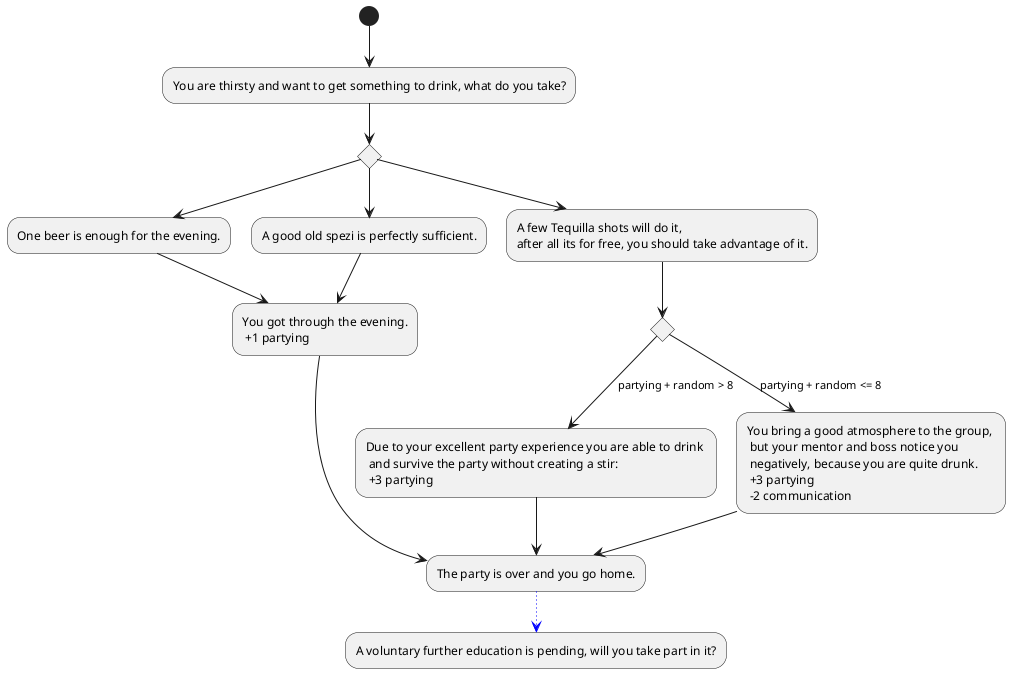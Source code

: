 @startuml
(*) --> "You are thirsty and want to get something to drink, what do you take?" as alc
if "" then 
--> "One beer is enough for the evening." as genießen
genießen --> "You got through the evening.\n +1 partying" as party
else 
--> "A good old spezi is perfectly sufficient."
--> party
else 
--> "A few Tequilla shots will do it, \nafter all its for free, you should take advantage of it." as saufen
if "" then 
--> [partying + random > 8] "Due to your excellent party experience you are able to drink \n and survive the party without creating a stir: \n +3 partying" as alci
else 
--> [partying + random <= 8] "You bring a good atmosphere to the group, \n but your mentor and boss notice you \n negatively, because you are quite drunk.\n +3 partying \n -2 communication"
endif
--> "The party is over and you go home." as hause
party --> hause
alci --> hause
-[#blue,dotted]-> "A voluntary further education is pending, will you take part in it?"

@enduml